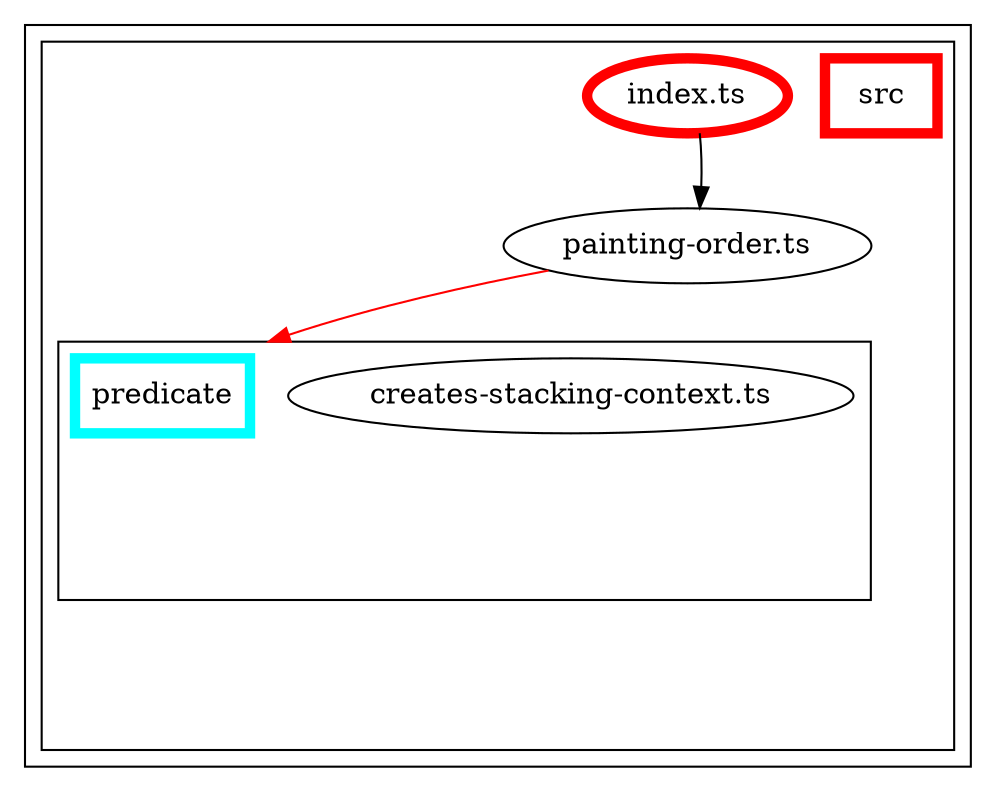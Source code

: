 digraph "dependency-graph-@siteimprove/alfa-painting-order" {
  compound = true;
  "src/predicate/creates-stacking-context.ts";
  "name_src/predicate";
  "src/painting-order.ts";
  subgraph "cluster_src" {
    color = "#000000";
    label = "";
    "exit_src" [
      style = "invis";
    ];
    subgraph "cluster_src" {
      color = "#000000";
      label = "";
      "name_src" [
        penwidth = 5;
        shape = "rectangle";
        color = "#ff0000";
        label = "src";
      ];
      "exit_src" [
        style = "invis";
      ];
      "src/painting-order.ts" [
        label = "painting-order.ts";
      ];
      "src/index.ts" [
        label = "index.ts";
        color = "#ff0000";
        penwidth = 5;
      ];
      subgraph "cluster_src/predicate" {
        color = "#000000";
        label = "";
        "name_src/predicate" [
          penwidth = 5;
          shape = "rectangle";
          color = "#00ffff";
          label = "predicate";
        ];
        "exit_src/predicate" [
          style = "invis";
        ];
        "src/predicate/creates-stacking-context.ts" [
          label = "creates-stacking-context.ts";
        ];
        "src/predicate/creates-stacking-context.ts" -> "exit_src/predicate" [
          style = "invis";
        ];
      }
      "exit_src/predicate" -> "exit_src" [
        style = "invis";
      ];
      "src/painting-order.ts" -> "exit_src" [
        style = "invis";
      ];
      "src/index.ts" -> "exit_src" [
        style = "invis";
      ];
    }
    "exit_src" -> "exit_src" [
      style = "invis";
    ];
    "exit_src" -> "exit_src" [
      style = "invis";
    ];
    "exit_src" -> "exit_src" [
      style = "invis";
    ];
  }
  "src/painting-order.ts" -> "name_src/predicate" [
    style = "solid";
    color = "#ff0000";
    lhead = "cluster_src/predicate";
  ];
  "src/index.ts" -> "src/painting-order.ts" [
    style = "invis";
  ];
  "src/index.ts" -> "src/painting-order.ts" [
    style = "solid";
    color = "black";
  ];
}